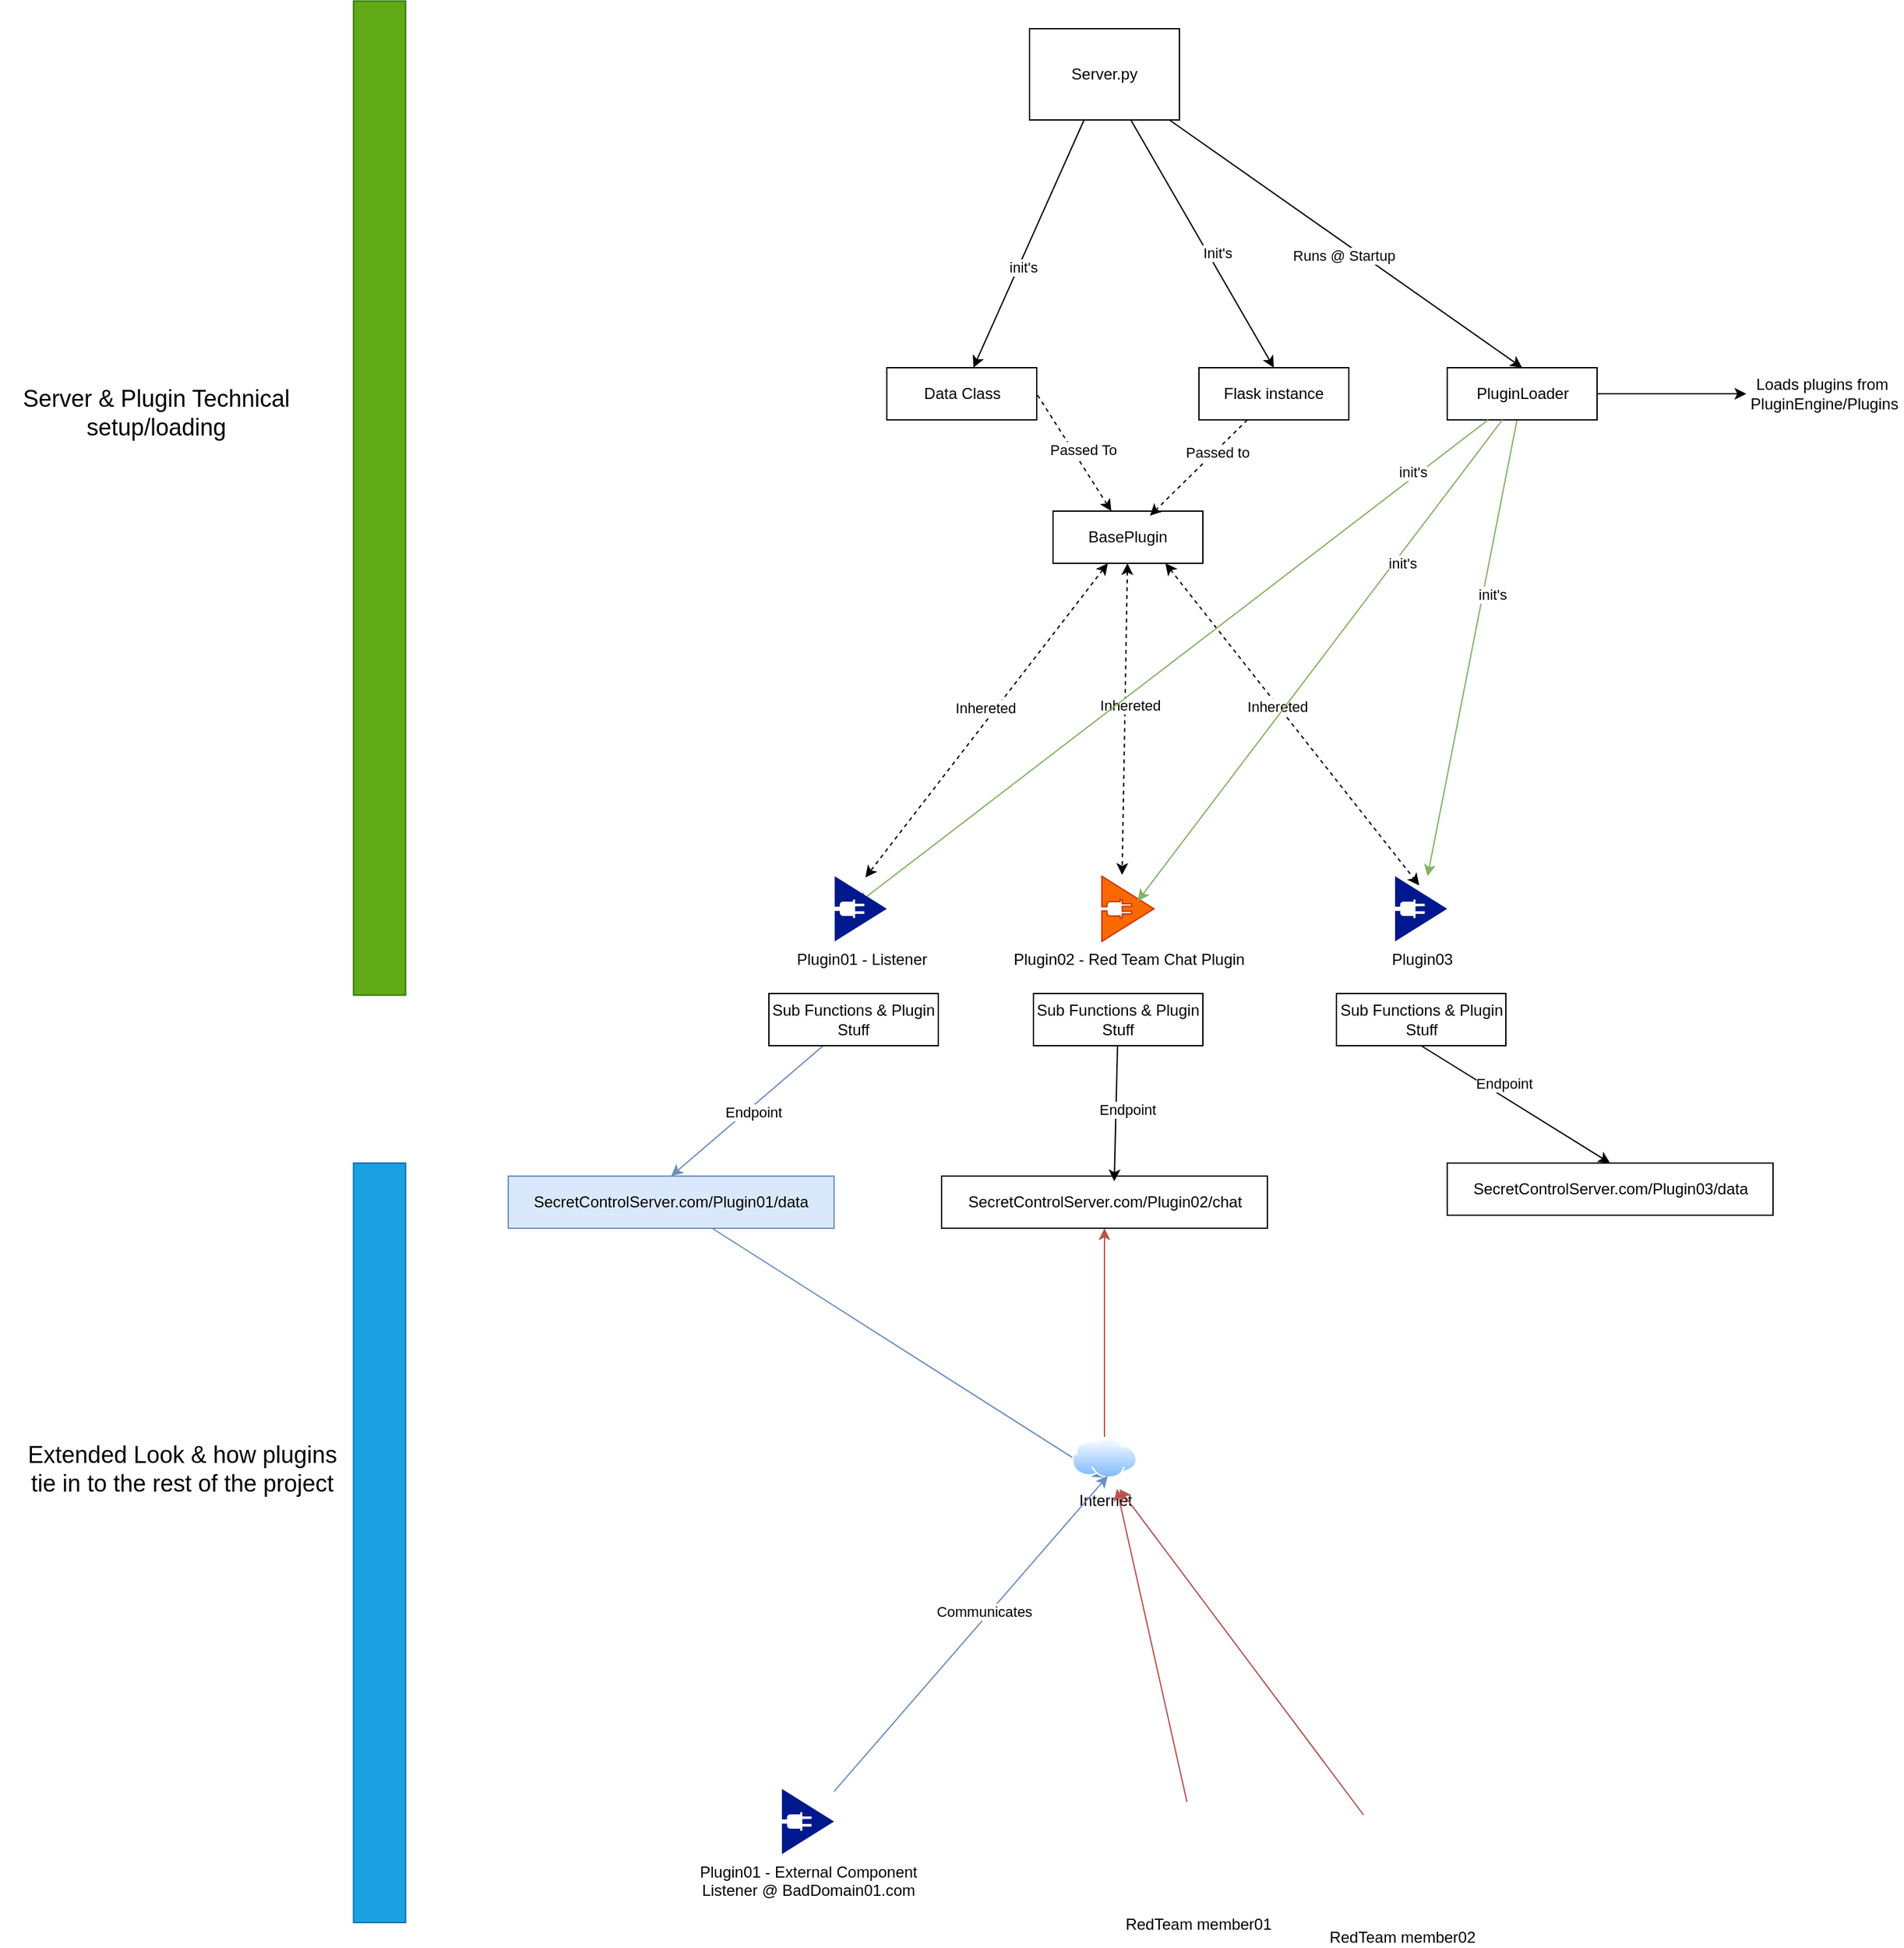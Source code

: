 <mxfile version="22.0.0" type="device">
  <diagram name="Page-1" id="olCBzryS_kYfZVr9c0KA">
    <mxGraphModel dx="2177" dy="2687" grid="1" gridSize="10" guides="1" tooltips="1" connect="1" arrows="1" fold="1" page="1" pageScale="1" pageWidth="850" pageHeight="1100" math="0" shadow="0">
      <root>
        <mxCell id="0" />
        <mxCell id="1" parent="0" />
        <mxCell id="hdgHxHH95V__kCnSBClU-19" style="rounded=0;orthogonalLoop=1;jettySize=auto;html=1;" parent="1" source="hdgHxHH95V__kCnSBClU-1" target="hdgHxHH95V__kCnSBClU-5" edge="1">
          <mxGeometry relative="1" as="geometry" />
        </mxCell>
        <mxCell id="hdgHxHH95V__kCnSBClU-21" value="init&#39;s" style="edgeLabel;html=1;align=center;verticalAlign=middle;resizable=0;points=[];" parent="hdgHxHH95V__kCnSBClU-19" vertex="1" connectable="0">
          <mxGeometry x="0.179" y="2" relative="1" as="geometry">
            <mxPoint x="1" as="offset" />
          </mxGeometry>
        </mxCell>
        <mxCell id="hdgHxHH95V__kCnSBClU-24" style="rounded=0;orthogonalLoop=1;jettySize=auto;html=1;entryX=0.5;entryY=0;entryDx=0;entryDy=0;" parent="1" source="hdgHxHH95V__kCnSBClU-1" target="hdgHxHH95V__kCnSBClU-22" edge="1">
          <mxGeometry relative="1" as="geometry" />
        </mxCell>
        <mxCell id="hdgHxHH95V__kCnSBClU-25" value="Init&#39;s" style="edgeLabel;html=1;align=center;verticalAlign=middle;resizable=0;points=[];" parent="hdgHxHH95V__kCnSBClU-24" vertex="1" connectable="0">
          <mxGeometry x="0.102" y="6" relative="1" as="geometry">
            <mxPoint as="offset" />
          </mxGeometry>
        </mxCell>
        <mxCell id="hdgHxHH95V__kCnSBClU-33" style="rounded=0;orthogonalLoop=1;jettySize=auto;html=1;entryX=0.5;entryY=0;entryDx=0;entryDy=0;" parent="1" source="hdgHxHH95V__kCnSBClU-1" target="hdgHxHH95V__kCnSBClU-7" edge="1">
          <mxGeometry relative="1" as="geometry" />
        </mxCell>
        <mxCell id="hdgHxHH95V__kCnSBClU-34" value="Runs @ Startup" style="edgeLabel;html=1;align=center;verticalAlign=middle;resizable=0;points=[];" parent="hdgHxHH95V__kCnSBClU-33" vertex="1" connectable="0">
          <mxGeometry x="0.023" y="-8" relative="1" as="geometry">
            <mxPoint as="offset" />
          </mxGeometry>
        </mxCell>
        <mxCell id="hdgHxHH95V__kCnSBClU-1" value="Server.py" style="rounded=0;whiteSpace=wrap;html=1;" parent="1" vertex="1">
          <mxGeometry x="340" y="-110" width="115" height="70" as="geometry" />
        </mxCell>
        <mxCell id="hdgHxHH95V__kCnSBClU-3" value="Plugin02 - Red Team Chat Plugin" style="sketch=0;aspect=fixed;pointerEvents=1;shadow=0;dashed=0;html=1;strokeColor=#C73500;labelPosition=center;verticalLabelPosition=bottom;verticalAlign=top;align=center;fillColor=#fa6800;shape=mxgraph.mscae.enterprise.plug_and_play;fontColor=#000000;" parent="1" vertex="1">
          <mxGeometry x="395.5" y="540" width="40" height="50" as="geometry" />
        </mxCell>
        <mxCell id="hdgHxHH95V__kCnSBClU-4" value="Plugin03" style="sketch=0;aspect=fixed;pointerEvents=1;shadow=0;dashed=0;html=1;strokeColor=none;labelPosition=center;verticalLabelPosition=bottom;verticalAlign=top;align=center;fillColor=#00188D;shape=mxgraph.mscae.enterprise.plug_and_play" parent="1" vertex="1">
          <mxGeometry x="620.5" y="540" width="40" height="50" as="geometry" />
        </mxCell>
        <mxCell id="hdgHxHH95V__kCnSBClU-5" value="Data Class" style="rounded=0;whiteSpace=wrap;html=1;" parent="1" vertex="1">
          <mxGeometry x="230.5" y="150" width="115" height="40" as="geometry" />
        </mxCell>
        <mxCell id="hdgHxHH95V__kCnSBClU-12" style="rounded=0;orthogonalLoop=1;jettySize=auto;html=1;entryX=1;entryY=0.5;entryDx=0;entryDy=0;dashed=1;endArrow=none;endFill=0;startArrow=classic;startFill=1;" parent="1" source="hdgHxHH95V__kCnSBClU-6" target="hdgHxHH95V__kCnSBClU-5" edge="1">
          <mxGeometry relative="1" as="geometry" />
        </mxCell>
        <mxCell id="hdgHxHH95V__kCnSBClU-20" value="Passed To" style="edgeLabel;html=1;align=center;verticalAlign=middle;resizable=0;points=[];" parent="hdgHxHH95V__kCnSBClU-12" vertex="1" connectable="0">
          <mxGeometry x="-0.038" y="-7" relative="1" as="geometry">
            <mxPoint as="offset" />
          </mxGeometry>
        </mxCell>
        <mxCell id="hdgHxHH95V__kCnSBClU-6" value="BasePlugin" style="rounded=0;whiteSpace=wrap;html=1;" parent="1" vertex="1">
          <mxGeometry x="358" y="260" width="115" height="40" as="geometry" />
        </mxCell>
        <mxCell id="hdgHxHH95V__kCnSBClU-29" style="rounded=0;orthogonalLoop=1;jettySize=auto;html=1;fillColor=#d5e8d4;strokeColor=#82b366;" parent="1" source="hdgHxHH95V__kCnSBClU-7" target="hdgHxHH95V__kCnSBClU-4" edge="1">
          <mxGeometry relative="1" as="geometry" />
        </mxCell>
        <mxCell id="hdgHxHH95V__kCnSBClU-32" value="init&#39;s" style="edgeLabel;html=1;align=center;verticalAlign=middle;resizable=0;points=[];" parent="hdgHxHH95V__kCnSBClU-29" vertex="1" connectable="0">
          <mxGeometry x="-0.242" y="7" relative="1" as="geometry">
            <mxPoint as="offset" />
          </mxGeometry>
        </mxCell>
        <mxCell id="hdgHxHH95V__kCnSBClU-40" style="edgeStyle=orthogonalEdgeStyle;rounded=0;orthogonalLoop=1;jettySize=auto;html=1;" parent="1" source="hdgHxHH95V__kCnSBClU-7" target="hdgHxHH95V__kCnSBClU-39" edge="1">
          <mxGeometry relative="1" as="geometry" />
        </mxCell>
        <mxCell id="hdgHxHH95V__kCnSBClU-7" value="PluginLoader" style="rounded=0;whiteSpace=wrap;html=1;" parent="1" vertex="1">
          <mxGeometry x="660.5" y="150" width="115" height="40" as="geometry" />
        </mxCell>
        <mxCell id="hdgHxHH95V__kCnSBClU-13" style="rounded=0;orthogonalLoop=1;jettySize=auto;html=1;entryX=0.588;entryY=0.02;entryDx=0;entryDy=0;entryPerimeter=0;dashed=1;startArrow=classic;startFill=1;" parent="1" source="hdgHxHH95V__kCnSBClU-6" target="hdgHxHH95V__kCnSBClU-2" edge="1">
          <mxGeometry relative="1" as="geometry" />
        </mxCell>
        <mxCell id="hdgHxHH95V__kCnSBClU-16" value="Inhereted" style="edgeLabel;html=1;align=center;verticalAlign=middle;resizable=0;points=[];" parent="hdgHxHH95V__kCnSBClU-13" vertex="1" connectable="0">
          <mxGeometry x="-0.045" y="-7" relative="1" as="geometry">
            <mxPoint as="offset" />
          </mxGeometry>
        </mxCell>
        <mxCell id="hdgHxHH95V__kCnSBClU-14" style="rounded=0;orthogonalLoop=1;jettySize=auto;html=1;entryX=0.388;entryY=-0.02;entryDx=0;entryDy=0;entryPerimeter=0;dashed=1;startArrow=classic;startFill=1;" parent="1" source="hdgHxHH95V__kCnSBClU-6" target="hdgHxHH95V__kCnSBClU-3" edge="1">
          <mxGeometry relative="1" as="geometry" />
        </mxCell>
        <mxCell id="hdgHxHH95V__kCnSBClU-17" value="Inhereted" style="edgeLabel;html=1;align=center;verticalAlign=middle;resizable=0;points=[];" parent="hdgHxHH95V__kCnSBClU-14" vertex="1" connectable="0">
          <mxGeometry x="-0.09" y="3" relative="1" as="geometry">
            <mxPoint as="offset" />
          </mxGeometry>
        </mxCell>
        <mxCell id="hdgHxHH95V__kCnSBClU-15" style="rounded=0;orthogonalLoop=1;jettySize=auto;html=1;exitX=0.75;exitY=1;exitDx=0;exitDy=0;entryX=0.463;entryY=0.14;entryDx=0;entryDy=0;entryPerimeter=0;dashed=1;startArrow=classic;startFill=1;" parent="1" source="hdgHxHH95V__kCnSBClU-6" target="hdgHxHH95V__kCnSBClU-4" edge="1">
          <mxGeometry relative="1" as="geometry" />
        </mxCell>
        <mxCell id="hdgHxHH95V__kCnSBClU-18" value="Inhereted" style="edgeLabel;html=1;align=center;verticalAlign=middle;resizable=0;points=[];" parent="hdgHxHH95V__kCnSBClU-15" vertex="1" connectable="0">
          <mxGeometry x="-0.117" y="-1" relative="1" as="geometry">
            <mxPoint as="offset" />
          </mxGeometry>
        </mxCell>
        <mxCell id="hdgHxHH95V__kCnSBClU-22" value="Flask instance" style="rounded=0;whiteSpace=wrap;html=1;" parent="1" vertex="1">
          <mxGeometry x="470" y="150" width="115" height="40" as="geometry" />
        </mxCell>
        <mxCell id="hdgHxHH95V__kCnSBClU-23" style="rounded=0;orthogonalLoop=1;jettySize=auto;html=1;entryX=0.647;entryY=0.088;entryDx=0;entryDy=0;entryPerimeter=0;dashed=1;" parent="1" source="hdgHxHH95V__kCnSBClU-22" target="hdgHxHH95V__kCnSBClU-6" edge="1">
          <mxGeometry relative="1" as="geometry" />
        </mxCell>
        <mxCell id="hdgHxHH95V__kCnSBClU-26" value="Passed to" style="edgeLabel;html=1;align=center;verticalAlign=middle;resizable=0;points=[];" parent="hdgHxHH95V__kCnSBClU-23" vertex="1" connectable="0">
          <mxGeometry x="-0.342" y="1" relative="1" as="geometry">
            <mxPoint as="offset" />
          </mxGeometry>
        </mxCell>
        <mxCell id="hdgHxHH95V__kCnSBClU-27" style="rounded=0;orthogonalLoop=1;jettySize=auto;html=1;entryX=0.438;entryY=0.42;entryDx=0;entryDy=0;entryPerimeter=0;fillColor=#d5e8d4;strokeColor=#82b366;" parent="1" source="hdgHxHH95V__kCnSBClU-7" target="hdgHxHH95V__kCnSBClU-2" edge="1">
          <mxGeometry relative="1" as="geometry" />
        </mxCell>
        <mxCell id="hdgHxHH95V__kCnSBClU-30" value="init&#39;s" style="edgeLabel;html=1;align=center;verticalAlign=middle;resizable=0;points=[];" parent="hdgHxHH95V__kCnSBClU-27" vertex="1" connectable="0">
          <mxGeometry x="-0.771" y="-4" relative="1" as="geometry">
            <mxPoint as="offset" />
          </mxGeometry>
        </mxCell>
        <mxCell id="hdgHxHH95V__kCnSBClU-28" style="rounded=0;orthogonalLoop=1;jettySize=auto;html=1;entryX=0.688;entryY=0.38;entryDx=0;entryDy=0;entryPerimeter=0;fillColor=#d5e8d4;strokeColor=#82b366;" parent="1" source="hdgHxHH95V__kCnSBClU-7" target="hdgHxHH95V__kCnSBClU-3" edge="1">
          <mxGeometry relative="1" as="geometry" />
        </mxCell>
        <mxCell id="hdgHxHH95V__kCnSBClU-31" value="init&#39;s" style="edgeLabel;html=1;align=center;verticalAlign=middle;resizable=0;points=[];" parent="hdgHxHH95V__kCnSBClU-28" vertex="1" connectable="0">
          <mxGeometry x="-0.421" y="5" relative="1" as="geometry">
            <mxPoint as="offset" />
          </mxGeometry>
        </mxCell>
        <mxCell id="ZEp8uU83ZjOSxmy_8YBV-2" style="rounded=0;orthogonalLoop=1;jettySize=auto;html=1;entryX=0.5;entryY=0;entryDx=0;entryDy=0;fillColor=#dae8fc;strokeColor=#6c8ebf;" edge="1" parent="1" source="hdgHxHH95V__kCnSBClU-35" target="ZEp8uU83ZjOSxmy_8YBV-1">
          <mxGeometry relative="1" as="geometry" />
        </mxCell>
        <mxCell id="ZEp8uU83ZjOSxmy_8YBV-19" value="Endpoint" style="edgeLabel;html=1;align=center;verticalAlign=middle;resizable=0;points=[];" vertex="1" connectable="0" parent="ZEp8uU83ZjOSxmy_8YBV-2">
          <mxGeometry x="-0.041" y="4" relative="1" as="geometry">
            <mxPoint x="-1" as="offset" />
          </mxGeometry>
        </mxCell>
        <mxCell id="hdgHxHH95V__kCnSBClU-35" value="Sub Functions &amp;amp; Plugin Stuff" style="rounded=0;whiteSpace=wrap;html=1;" parent="1" vertex="1">
          <mxGeometry x="140" y="630" width="130" height="40" as="geometry" />
        </mxCell>
        <mxCell id="hdgHxHH95V__kCnSBClU-36" value="Sub Functions &amp;amp; Plugin Stuff" style="rounded=0;whiteSpace=wrap;html=1;" parent="1" vertex="1">
          <mxGeometry x="343" y="630" width="130" height="40" as="geometry" />
        </mxCell>
        <mxCell id="ZEp8uU83ZjOSxmy_8YBV-5" style="rounded=0;orthogonalLoop=1;jettySize=auto;html=1;exitX=0.5;exitY=1;exitDx=0;exitDy=0;entryX=0.5;entryY=0;entryDx=0;entryDy=0;" edge="1" parent="1" source="hdgHxHH95V__kCnSBClU-37" target="ZEp8uU83ZjOSxmy_8YBV-4">
          <mxGeometry relative="1" as="geometry" />
        </mxCell>
        <mxCell id="ZEp8uU83ZjOSxmy_8YBV-21" value="Endpoint" style="edgeLabel;html=1;align=center;verticalAlign=middle;resizable=0;points=[];" vertex="1" connectable="0" parent="ZEp8uU83ZjOSxmy_8YBV-5">
          <mxGeometry x="-0.177" y="10" relative="1" as="geometry">
            <mxPoint x="-1" as="offset" />
          </mxGeometry>
        </mxCell>
        <mxCell id="hdgHxHH95V__kCnSBClU-37" value="Sub Functions &amp;amp; Plugin Stuff" style="rounded=0;whiteSpace=wrap;html=1;" parent="1" vertex="1">
          <mxGeometry x="575.5" y="630" width="130" height="40" as="geometry" />
        </mxCell>
        <mxCell id="hdgHxHH95V__kCnSBClU-2" value="Plugin01 - Listener" style="sketch=0;aspect=fixed;pointerEvents=1;shadow=0;dashed=0;html=1;strokeColor=none;labelPosition=center;verticalLabelPosition=bottom;verticalAlign=top;align=center;fillColor=#00188D;shape=mxgraph.mscae.enterprise.plug_and_play" parent="1" vertex="1">
          <mxGeometry x="190.5" y="540" width="40" height="50" as="geometry" />
        </mxCell>
        <mxCell id="hdgHxHH95V__kCnSBClU-39" value="Loads plugins from&amp;nbsp;&lt;br&gt;PluginEngine/Plugins" style="text;html=1;strokeColor=none;fillColor=none;align=center;verticalAlign=middle;whiteSpace=wrap;rounded=0;" parent="1" vertex="1">
          <mxGeometry x="890" y="155" width="120" height="30" as="geometry" />
        </mxCell>
        <mxCell id="ZEp8uU83ZjOSxmy_8YBV-8" style="rounded=0;orthogonalLoop=1;jettySize=auto;html=1;entryX=0.5;entryY=1;entryDx=0;entryDy=0;fillColor=#dae8fc;strokeColor=#6c8ebf;" edge="1" parent="1" source="ZEp8uU83ZjOSxmy_8YBV-1" target="ZEp8uU83ZjOSxmy_8YBV-7">
          <mxGeometry relative="1" as="geometry" />
        </mxCell>
        <mxCell id="ZEp8uU83ZjOSxmy_8YBV-1" value="SecretControlServer.com/Plugin01/data" style="rounded=0;whiteSpace=wrap;html=1;fillColor=#dae8fc;strokeColor=#6c8ebf;" vertex="1" parent="1">
          <mxGeometry x="-60" y="770" width="250" height="40" as="geometry" />
        </mxCell>
        <mxCell id="ZEp8uU83ZjOSxmy_8YBV-3" value="SecretControlServer.com/Plugin02/chat" style="rounded=0;whiteSpace=wrap;html=1;" vertex="1" parent="1">
          <mxGeometry x="272.5" y="770" width="250" height="40" as="geometry" />
        </mxCell>
        <mxCell id="ZEp8uU83ZjOSxmy_8YBV-4" value="SecretControlServer.com/Plugin03/data" style="rounded=0;whiteSpace=wrap;html=1;" vertex="1" parent="1">
          <mxGeometry x="660.5" y="760" width="250" height="40" as="geometry" />
        </mxCell>
        <mxCell id="ZEp8uU83ZjOSxmy_8YBV-6" style="rounded=0;orthogonalLoop=1;jettySize=auto;html=1;entryX=0.53;entryY=0.1;entryDx=0;entryDy=0;entryPerimeter=0;" edge="1" parent="1" source="hdgHxHH95V__kCnSBClU-36" target="ZEp8uU83ZjOSxmy_8YBV-3">
          <mxGeometry relative="1" as="geometry" />
        </mxCell>
        <mxCell id="ZEp8uU83ZjOSxmy_8YBV-20" value="Endpoint" style="edgeLabel;html=1;align=center;verticalAlign=middle;resizable=0;points=[];" vertex="1" connectable="0" parent="ZEp8uU83ZjOSxmy_8YBV-6">
          <mxGeometry x="-0.064" y="8" relative="1" as="geometry">
            <mxPoint as="offset" />
          </mxGeometry>
        </mxCell>
        <mxCell id="ZEp8uU83ZjOSxmy_8YBV-24" style="edgeStyle=orthogonalEdgeStyle;rounded=0;orthogonalLoop=1;jettySize=auto;html=1;entryX=0.5;entryY=1;entryDx=0;entryDy=0;fillColor=#f8cecc;strokeColor=#b85450;" edge="1" parent="1" source="ZEp8uU83ZjOSxmy_8YBV-7" target="ZEp8uU83ZjOSxmy_8YBV-3">
          <mxGeometry relative="1" as="geometry" />
        </mxCell>
        <mxCell id="ZEp8uU83ZjOSxmy_8YBV-7" value="Internet" style="image;aspect=fixed;perimeter=ellipsePerimeter;html=1;align=center;shadow=0;dashed=0;spacingTop=3;image=img/lib/active_directory/internet_cloud.svg;" vertex="1" parent="1">
          <mxGeometry x="372.5" y="970" width="50" height="31.5" as="geometry" />
        </mxCell>
        <mxCell id="ZEp8uU83ZjOSxmy_8YBV-13" style="rounded=0;orthogonalLoop=1;jettySize=auto;html=1;fillColor=#dae8fc;strokeColor=#6c8ebf;" edge="1" parent="1" source="ZEp8uU83ZjOSxmy_8YBV-10">
          <mxGeometry relative="1" as="geometry">
            <mxPoint x="400" y="1000.0" as="targetPoint" />
          </mxGeometry>
        </mxCell>
        <mxCell id="ZEp8uU83ZjOSxmy_8YBV-14" value="Communicates" style="edgeLabel;html=1;align=center;verticalAlign=middle;resizable=0;points=[];" vertex="1" connectable="0" parent="ZEp8uU83ZjOSxmy_8YBV-13">
          <mxGeometry x="0.117" y="4" relative="1" as="geometry">
            <mxPoint as="offset" />
          </mxGeometry>
        </mxCell>
        <mxCell id="ZEp8uU83ZjOSxmy_8YBV-10" value="Plugin01 - External Component&lt;br&gt;Listener @ BadDomain01.com&lt;br&gt;" style="sketch=0;aspect=fixed;pointerEvents=1;shadow=0;dashed=0;html=1;strokeColor=none;labelPosition=center;verticalLabelPosition=bottom;verticalAlign=top;align=center;fillColor=#00188D;shape=mxgraph.mscae.enterprise.plug_and_play" vertex="1" parent="1">
          <mxGeometry x="150" y="1240" width="40" height="50" as="geometry" />
        </mxCell>
        <mxCell id="ZEp8uU83ZjOSxmy_8YBV-22" value="RedTeam member01" style="shape=image;verticalLabelPosition=bottom;labelBackgroundColor=default;verticalAlign=top;aspect=fixed;imageAspect=0;image=https://www.pngall.com/wp-content/uploads/3/Hacker-PNG-High-Quality-Image.png;" vertex="1" parent="1">
          <mxGeometry x="435.5" y="1250" width="68.5" height="79.88" as="geometry" />
        </mxCell>
        <mxCell id="ZEp8uU83ZjOSxmy_8YBV-23" style="rounded=0;orthogonalLoop=1;jettySize=auto;html=1;entryX=0.69;entryY=1.27;entryDx=0;entryDy=0;entryPerimeter=0;fillColor=#f8cecc;strokeColor=#b85450;" edge="1" parent="1" source="ZEp8uU83ZjOSxmy_8YBV-22" target="ZEp8uU83ZjOSxmy_8YBV-7">
          <mxGeometry relative="1" as="geometry" />
        </mxCell>
        <mxCell id="ZEp8uU83ZjOSxmy_8YBV-25" value="RedTeam member02" style="shape=image;verticalLabelPosition=bottom;labelBackgroundColor=default;verticalAlign=top;aspect=fixed;imageAspect=0;image=https://www.pngall.com/wp-content/uploads/3/Hacker-PNG-High-Quality-Image.png;" vertex="1" parent="1">
          <mxGeometry x="592" y="1260" width="68.5" height="79.88" as="geometry" />
        </mxCell>
        <mxCell id="ZEp8uU83ZjOSxmy_8YBV-26" style="rounded=0;orthogonalLoop=1;jettySize=auto;html=1;entryX=0.73;entryY=1.27;entryDx=0;entryDy=0;entryPerimeter=0;fillColor=#f8cecc;strokeColor=#b85450;" edge="1" parent="1" source="ZEp8uU83ZjOSxmy_8YBV-25" target="ZEp8uU83ZjOSxmy_8YBV-7">
          <mxGeometry relative="1" as="geometry" />
        </mxCell>
        <mxCell id="ZEp8uU83ZjOSxmy_8YBV-27" value="" style="rounded=0;whiteSpace=wrap;html=1;rotation=90;fillColor=#1ba1e2;fontColor=#ffffff;strokeColor=#006EAF;" vertex="1" parent="1">
          <mxGeometry x="-450" y="1031.25" width="582.5" height="40" as="geometry" />
        </mxCell>
        <mxCell id="ZEp8uU83ZjOSxmy_8YBV-29" value="&lt;font style=&quot;font-size: 18px;&quot;&gt;Extended Look &amp;amp; how plugins tie in to the rest of the project&lt;/font&gt;" style="text;html=1;strokeColor=none;fillColor=none;align=center;verticalAlign=middle;whiteSpace=wrap;rounded=0;rotation=0;" vertex="1" parent="1">
          <mxGeometry x="-430" y="980" width="240" height="30" as="geometry" />
        </mxCell>
        <mxCell id="ZEp8uU83ZjOSxmy_8YBV-30" value="" style="rounded=0;whiteSpace=wrap;html=1;rotation=90;fillColor=#60a917;fontColor=#ffffff;strokeColor=#2D7600;" vertex="1" parent="1">
          <mxGeometry x="-540" y="230" width="762.5" height="40" as="geometry" />
        </mxCell>
        <mxCell id="ZEp8uU83ZjOSxmy_8YBV-31" value="&lt;font style=&quot;font-size: 18px;&quot;&gt;Server &amp;amp; Plugin Technical setup/loading&lt;/font&gt;" style="text;html=1;strokeColor=none;fillColor=none;align=center;verticalAlign=middle;whiteSpace=wrap;rounded=0;rotation=0;" vertex="1" parent="1">
          <mxGeometry x="-450" y="170" width="240" height="30" as="geometry" />
        </mxCell>
      </root>
    </mxGraphModel>
  </diagram>
</mxfile>
